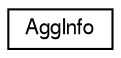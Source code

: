 digraph "Graphical Class Hierarchy"
{
  edge [fontname="FreeSans",fontsize="10",labelfontname="FreeSans",labelfontsize="10"];
  node [fontname="FreeSans",fontsize="10",shape=record];
  rankdir="LR";
  Node0 [label="AggInfo",height=0.2,width=0.4,color="black", fillcolor="white", style="filled",URL="$structAggInfo.html"];
}
